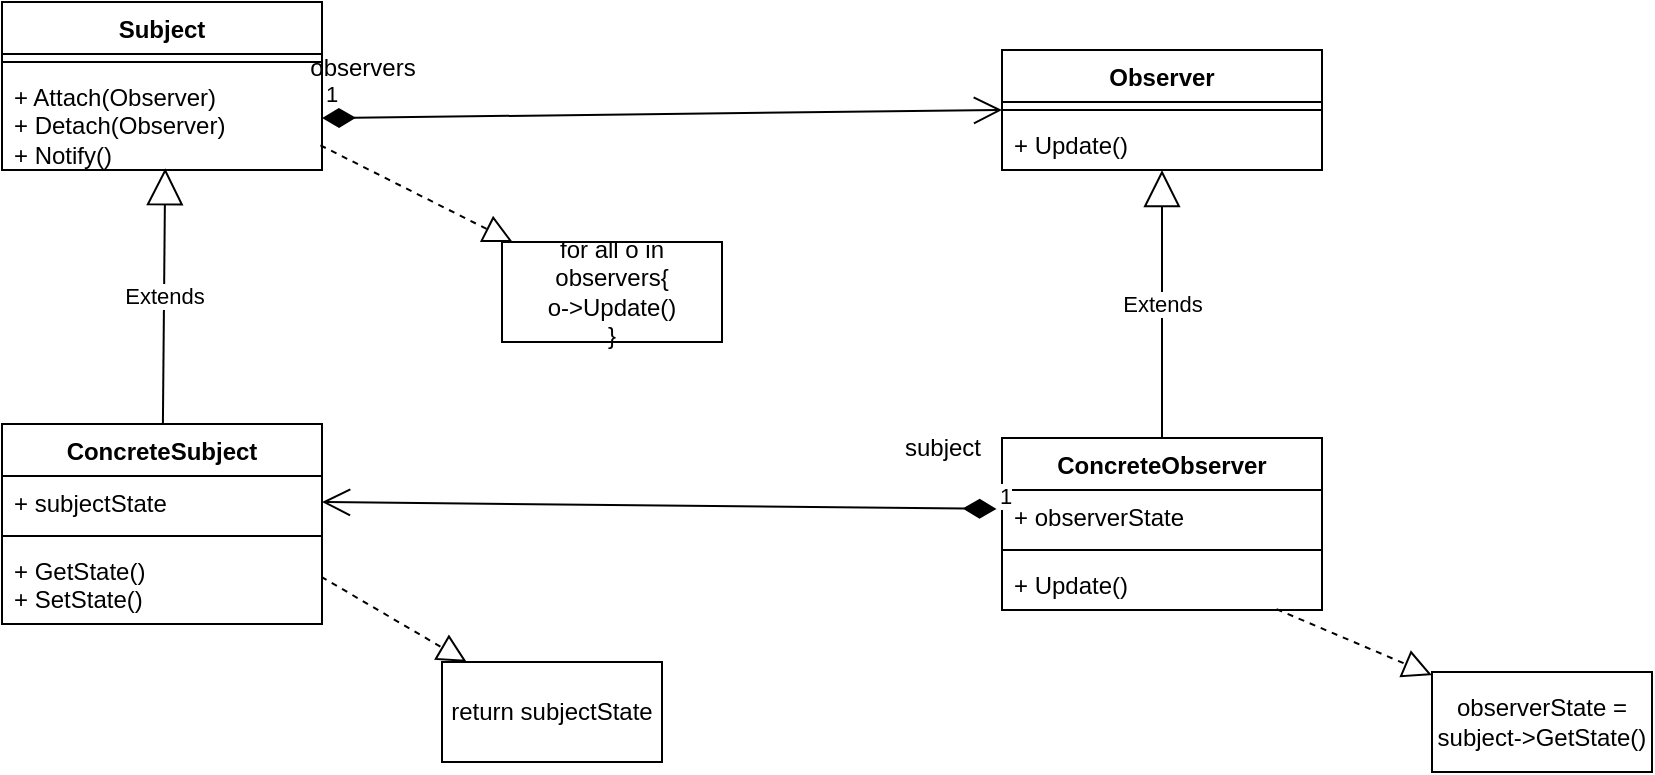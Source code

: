 <mxfile version="21.3.8" type="device">
  <diagram name="第 1 页" id="P2we2PwaZypjUkdmVHq9">
    <mxGraphModel dx="1430" dy="775" grid="1" gridSize="10" guides="1" tooltips="1" connect="1" arrows="1" fold="1" page="1" pageScale="1" pageWidth="827" pageHeight="1169" math="0" shadow="0">
      <root>
        <mxCell id="0" />
        <mxCell id="1" parent="0" />
        <mxCell id="FWg2zBytYabyw2-8xisK-1" value="Subject" style="swimlane;fontStyle=1;align=center;verticalAlign=top;childLayout=stackLayout;horizontal=1;startSize=26;horizontalStack=0;resizeParent=1;resizeParentMax=0;resizeLast=0;collapsible=1;marginBottom=0;whiteSpace=wrap;html=1;" vertex="1" parent="1">
          <mxGeometry x="170" y="390" width="160" height="84" as="geometry" />
        </mxCell>
        <mxCell id="FWg2zBytYabyw2-8xisK-3" value="" style="line;strokeWidth=1;fillColor=none;align=left;verticalAlign=middle;spacingTop=-1;spacingLeft=3;spacingRight=3;rotatable=0;labelPosition=right;points=[];portConstraint=eastwest;strokeColor=inherit;" vertex="1" parent="FWg2zBytYabyw2-8xisK-1">
          <mxGeometry y="26" width="160" height="8" as="geometry" />
        </mxCell>
        <mxCell id="FWg2zBytYabyw2-8xisK-4" value="+ Attach(Observer)&lt;br&gt;+ Detach(Observer)&lt;br&gt;+ Notify()" style="text;strokeColor=none;fillColor=none;align=left;verticalAlign=top;spacingLeft=4;spacingRight=4;overflow=hidden;rotatable=0;points=[[0,0.5],[1,0.5]];portConstraint=eastwest;whiteSpace=wrap;html=1;" vertex="1" parent="FWg2zBytYabyw2-8xisK-1">
          <mxGeometry y="34" width="160" height="50" as="geometry" />
        </mxCell>
        <mxCell id="FWg2zBytYabyw2-8xisK-5" value="ConcreteSubject" style="swimlane;fontStyle=1;align=center;verticalAlign=top;childLayout=stackLayout;horizontal=1;startSize=26;horizontalStack=0;resizeParent=1;resizeParentMax=0;resizeLast=0;collapsible=1;marginBottom=0;whiteSpace=wrap;html=1;" vertex="1" parent="1">
          <mxGeometry x="170" y="601" width="160" height="100" as="geometry" />
        </mxCell>
        <mxCell id="FWg2zBytYabyw2-8xisK-6" value="+ subjectState" style="text;strokeColor=none;fillColor=none;align=left;verticalAlign=top;spacingLeft=4;spacingRight=4;overflow=hidden;rotatable=0;points=[[0,0.5],[1,0.5]];portConstraint=eastwest;whiteSpace=wrap;html=1;" vertex="1" parent="FWg2zBytYabyw2-8xisK-5">
          <mxGeometry y="26" width="160" height="26" as="geometry" />
        </mxCell>
        <mxCell id="FWg2zBytYabyw2-8xisK-7" value="" style="line;strokeWidth=1;fillColor=none;align=left;verticalAlign=middle;spacingTop=-1;spacingLeft=3;spacingRight=3;rotatable=0;labelPosition=right;points=[];portConstraint=eastwest;strokeColor=inherit;" vertex="1" parent="FWg2zBytYabyw2-8xisK-5">
          <mxGeometry y="52" width="160" height="8" as="geometry" />
        </mxCell>
        <mxCell id="FWg2zBytYabyw2-8xisK-8" value="+ GetState()&lt;br&gt;+ SetState()" style="text;strokeColor=none;fillColor=none;align=left;verticalAlign=top;spacingLeft=4;spacingRight=4;overflow=hidden;rotatable=0;points=[[0,0.5],[1,0.5]];portConstraint=eastwest;whiteSpace=wrap;html=1;" vertex="1" parent="FWg2zBytYabyw2-8xisK-5">
          <mxGeometry y="60" width="160" height="40" as="geometry" />
        </mxCell>
        <mxCell id="FWg2zBytYabyw2-8xisK-9" value="" style="endArrow=block;dashed=1;endFill=0;endSize=12;html=1;rounded=0;exitX=0.998;exitY=0.41;exitDx=0;exitDy=0;exitPerimeter=0;" edge="1" parent="1" source="FWg2zBytYabyw2-8xisK-8" target="FWg2zBytYabyw2-8xisK-10">
          <mxGeometry width="160" relative="1" as="geometry">
            <mxPoint x="470" y="660" as="sourcePoint" />
            <mxPoint x="430" y="630" as="targetPoint" />
          </mxGeometry>
        </mxCell>
        <mxCell id="FWg2zBytYabyw2-8xisK-10" value="return subjectState" style="html=1;whiteSpace=wrap;" vertex="1" parent="1">
          <mxGeometry x="390" y="720" width="110" height="50" as="geometry" />
        </mxCell>
        <mxCell id="FWg2zBytYabyw2-8xisK-11" value="Observer" style="swimlane;fontStyle=1;align=center;verticalAlign=top;childLayout=stackLayout;horizontal=1;startSize=26;horizontalStack=0;resizeParent=1;resizeParentMax=0;resizeLast=0;collapsible=1;marginBottom=0;whiteSpace=wrap;html=1;" vertex="1" parent="1">
          <mxGeometry x="670" y="414" width="160" height="60" as="geometry" />
        </mxCell>
        <mxCell id="FWg2zBytYabyw2-8xisK-13" value="" style="line;strokeWidth=1;fillColor=none;align=left;verticalAlign=middle;spacingTop=-1;spacingLeft=3;spacingRight=3;rotatable=0;labelPosition=right;points=[];portConstraint=eastwest;strokeColor=inherit;" vertex="1" parent="FWg2zBytYabyw2-8xisK-11">
          <mxGeometry y="26" width="160" height="8" as="geometry" />
        </mxCell>
        <mxCell id="FWg2zBytYabyw2-8xisK-14" value="+ Update()" style="text;strokeColor=none;fillColor=none;align=left;verticalAlign=top;spacingLeft=4;spacingRight=4;overflow=hidden;rotatable=0;points=[[0,0.5],[1,0.5]];portConstraint=eastwest;whiteSpace=wrap;html=1;" vertex="1" parent="FWg2zBytYabyw2-8xisK-11">
          <mxGeometry y="34" width="160" height="26" as="geometry" />
        </mxCell>
        <mxCell id="FWg2zBytYabyw2-8xisK-15" value="" style="endArrow=block;dashed=1;endFill=0;endSize=12;html=1;rounded=0;exitX=0.995;exitY=0.753;exitDx=0;exitDy=0;exitPerimeter=0;" edge="1" parent="1" source="FWg2zBytYabyw2-8xisK-4" target="FWg2zBytYabyw2-8xisK-16">
          <mxGeometry width="160" relative="1" as="geometry">
            <mxPoint x="550" y="560" as="sourcePoint" />
            <mxPoint x="410" y="470" as="targetPoint" />
          </mxGeometry>
        </mxCell>
        <mxCell id="FWg2zBytYabyw2-8xisK-16" value="for all o in observers{&lt;br&gt;o-&amp;gt;Update()&lt;br&gt;}" style="html=1;whiteSpace=wrap;" vertex="1" parent="1">
          <mxGeometry x="420" y="510" width="110" height="50" as="geometry" />
        </mxCell>
        <mxCell id="FWg2zBytYabyw2-8xisK-17" value="1" style="endArrow=open;html=1;endSize=12;startArrow=diamondThin;startSize=14;startFill=1;align=left;verticalAlign=bottom;rounded=0;entryX=0;entryY=0.5;entryDx=0;entryDy=0;" edge="1" parent="1" source="FWg2zBytYabyw2-8xisK-4" target="FWg2zBytYabyw2-8xisK-11">
          <mxGeometry x="-1" y="3" relative="1" as="geometry">
            <mxPoint x="590" y="530" as="sourcePoint" />
            <mxPoint x="750" y="530" as="targetPoint" />
          </mxGeometry>
        </mxCell>
        <mxCell id="FWg2zBytYabyw2-8xisK-18" value="observers" style="text;html=1;align=center;verticalAlign=middle;resizable=0;points=[];autosize=1;strokeColor=none;fillColor=none;" vertex="1" parent="1">
          <mxGeometry x="310" y="408" width="80" height="30" as="geometry" />
        </mxCell>
        <mxCell id="FWg2zBytYabyw2-8xisK-20" value="Extends" style="endArrow=block;endSize=16;endFill=0;html=1;rounded=0;entryX=0.51;entryY=0.982;entryDx=0;entryDy=0;entryPerimeter=0;" edge="1" parent="1" source="FWg2zBytYabyw2-8xisK-5" target="FWg2zBytYabyw2-8xisK-4">
          <mxGeometry width="160" relative="1" as="geometry">
            <mxPoint x="460" y="600" as="sourcePoint" />
            <mxPoint x="620" y="600" as="targetPoint" />
          </mxGeometry>
        </mxCell>
        <mxCell id="FWg2zBytYabyw2-8xisK-21" value="ConcreteObserver" style="swimlane;fontStyle=1;align=center;verticalAlign=top;childLayout=stackLayout;horizontal=1;startSize=26;horizontalStack=0;resizeParent=1;resizeParentMax=0;resizeLast=0;collapsible=1;marginBottom=0;whiteSpace=wrap;html=1;" vertex="1" parent="1">
          <mxGeometry x="670" y="608" width="160" height="86" as="geometry" />
        </mxCell>
        <mxCell id="FWg2zBytYabyw2-8xisK-22" value="+ observerState" style="text;strokeColor=none;fillColor=none;align=left;verticalAlign=top;spacingLeft=4;spacingRight=4;overflow=hidden;rotatable=0;points=[[0,0.5],[1,0.5]];portConstraint=eastwest;whiteSpace=wrap;html=1;" vertex="1" parent="FWg2zBytYabyw2-8xisK-21">
          <mxGeometry y="26" width="160" height="26" as="geometry" />
        </mxCell>
        <mxCell id="FWg2zBytYabyw2-8xisK-23" value="" style="line;strokeWidth=1;fillColor=none;align=left;verticalAlign=middle;spacingTop=-1;spacingLeft=3;spacingRight=3;rotatable=0;labelPosition=right;points=[];portConstraint=eastwest;strokeColor=inherit;" vertex="1" parent="FWg2zBytYabyw2-8xisK-21">
          <mxGeometry y="52" width="160" height="8" as="geometry" />
        </mxCell>
        <mxCell id="FWg2zBytYabyw2-8xisK-24" value="+ Update()" style="text;strokeColor=none;fillColor=none;align=left;verticalAlign=top;spacingLeft=4;spacingRight=4;overflow=hidden;rotatable=0;points=[[0,0.5],[1,0.5]];portConstraint=eastwest;whiteSpace=wrap;html=1;" vertex="1" parent="FWg2zBytYabyw2-8xisK-21">
          <mxGeometry y="60" width="160" height="26" as="geometry" />
        </mxCell>
        <mxCell id="FWg2zBytYabyw2-8xisK-25" value="Extends" style="endArrow=block;endSize=16;endFill=0;html=1;rounded=0;exitX=0.5;exitY=0;exitDx=0;exitDy=0;" edge="1" parent="1" source="FWg2zBytYabyw2-8xisK-21" target="FWg2zBytYabyw2-8xisK-14">
          <mxGeometry width="160" relative="1" as="geometry">
            <mxPoint x="780" y="650" as="sourcePoint" />
            <mxPoint x="940" y="650" as="targetPoint" />
          </mxGeometry>
        </mxCell>
        <mxCell id="FWg2zBytYabyw2-8xisK-26" value="1" style="endArrow=open;html=1;endSize=12;startArrow=diamondThin;startSize=14;startFill=1;align=left;verticalAlign=bottom;rounded=0;entryX=1;entryY=0.5;entryDx=0;entryDy=0;exitX=-0.017;exitY=0.364;exitDx=0;exitDy=0;exitPerimeter=0;" edge="1" parent="1" source="FWg2zBytYabyw2-8xisK-22" target="FWg2zBytYabyw2-8xisK-6">
          <mxGeometry x="-1" y="3" relative="1" as="geometry">
            <mxPoint x="600" y="650" as="sourcePoint" />
            <mxPoint x="760" y="650" as="targetPoint" />
          </mxGeometry>
        </mxCell>
        <mxCell id="FWg2zBytYabyw2-8xisK-28" value="subject" style="text;html=1;align=center;verticalAlign=middle;resizable=0;points=[];autosize=1;strokeColor=none;fillColor=none;" vertex="1" parent="1">
          <mxGeometry x="610" y="598" width="60" height="30" as="geometry" />
        </mxCell>
        <mxCell id="FWg2zBytYabyw2-8xisK-29" value="" style="endArrow=block;dashed=1;endFill=0;endSize=12;html=1;rounded=0;exitX=0.858;exitY=0.984;exitDx=0;exitDy=0;exitPerimeter=0;" edge="1" parent="1" source="FWg2zBytYabyw2-8xisK-24" target="FWg2zBytYabyw2-8xisK-30">
          <mxGeometry width="160" relative="1" as="geometry">
            <mxPoint x="840" y="760" as="sourcePoint" />
            <mxPoint x="940" y="750" as="targetPoint" />
          </mxGeometry>
        </mxCell>
        <mxCell id="FWg2zBytYabyw2-8xisK-30" value="observerState = subject-&amp;gt;GetState()" style="html=1;whiteSpace=wrap;" vertex="1" parent="1">
          <mxGeometry x="885" y="725" width="110" height="50" as="geometry" />
        </mxCell>
      </root>
    </mxGraphModel>
  </diagram>
</mxfile>
